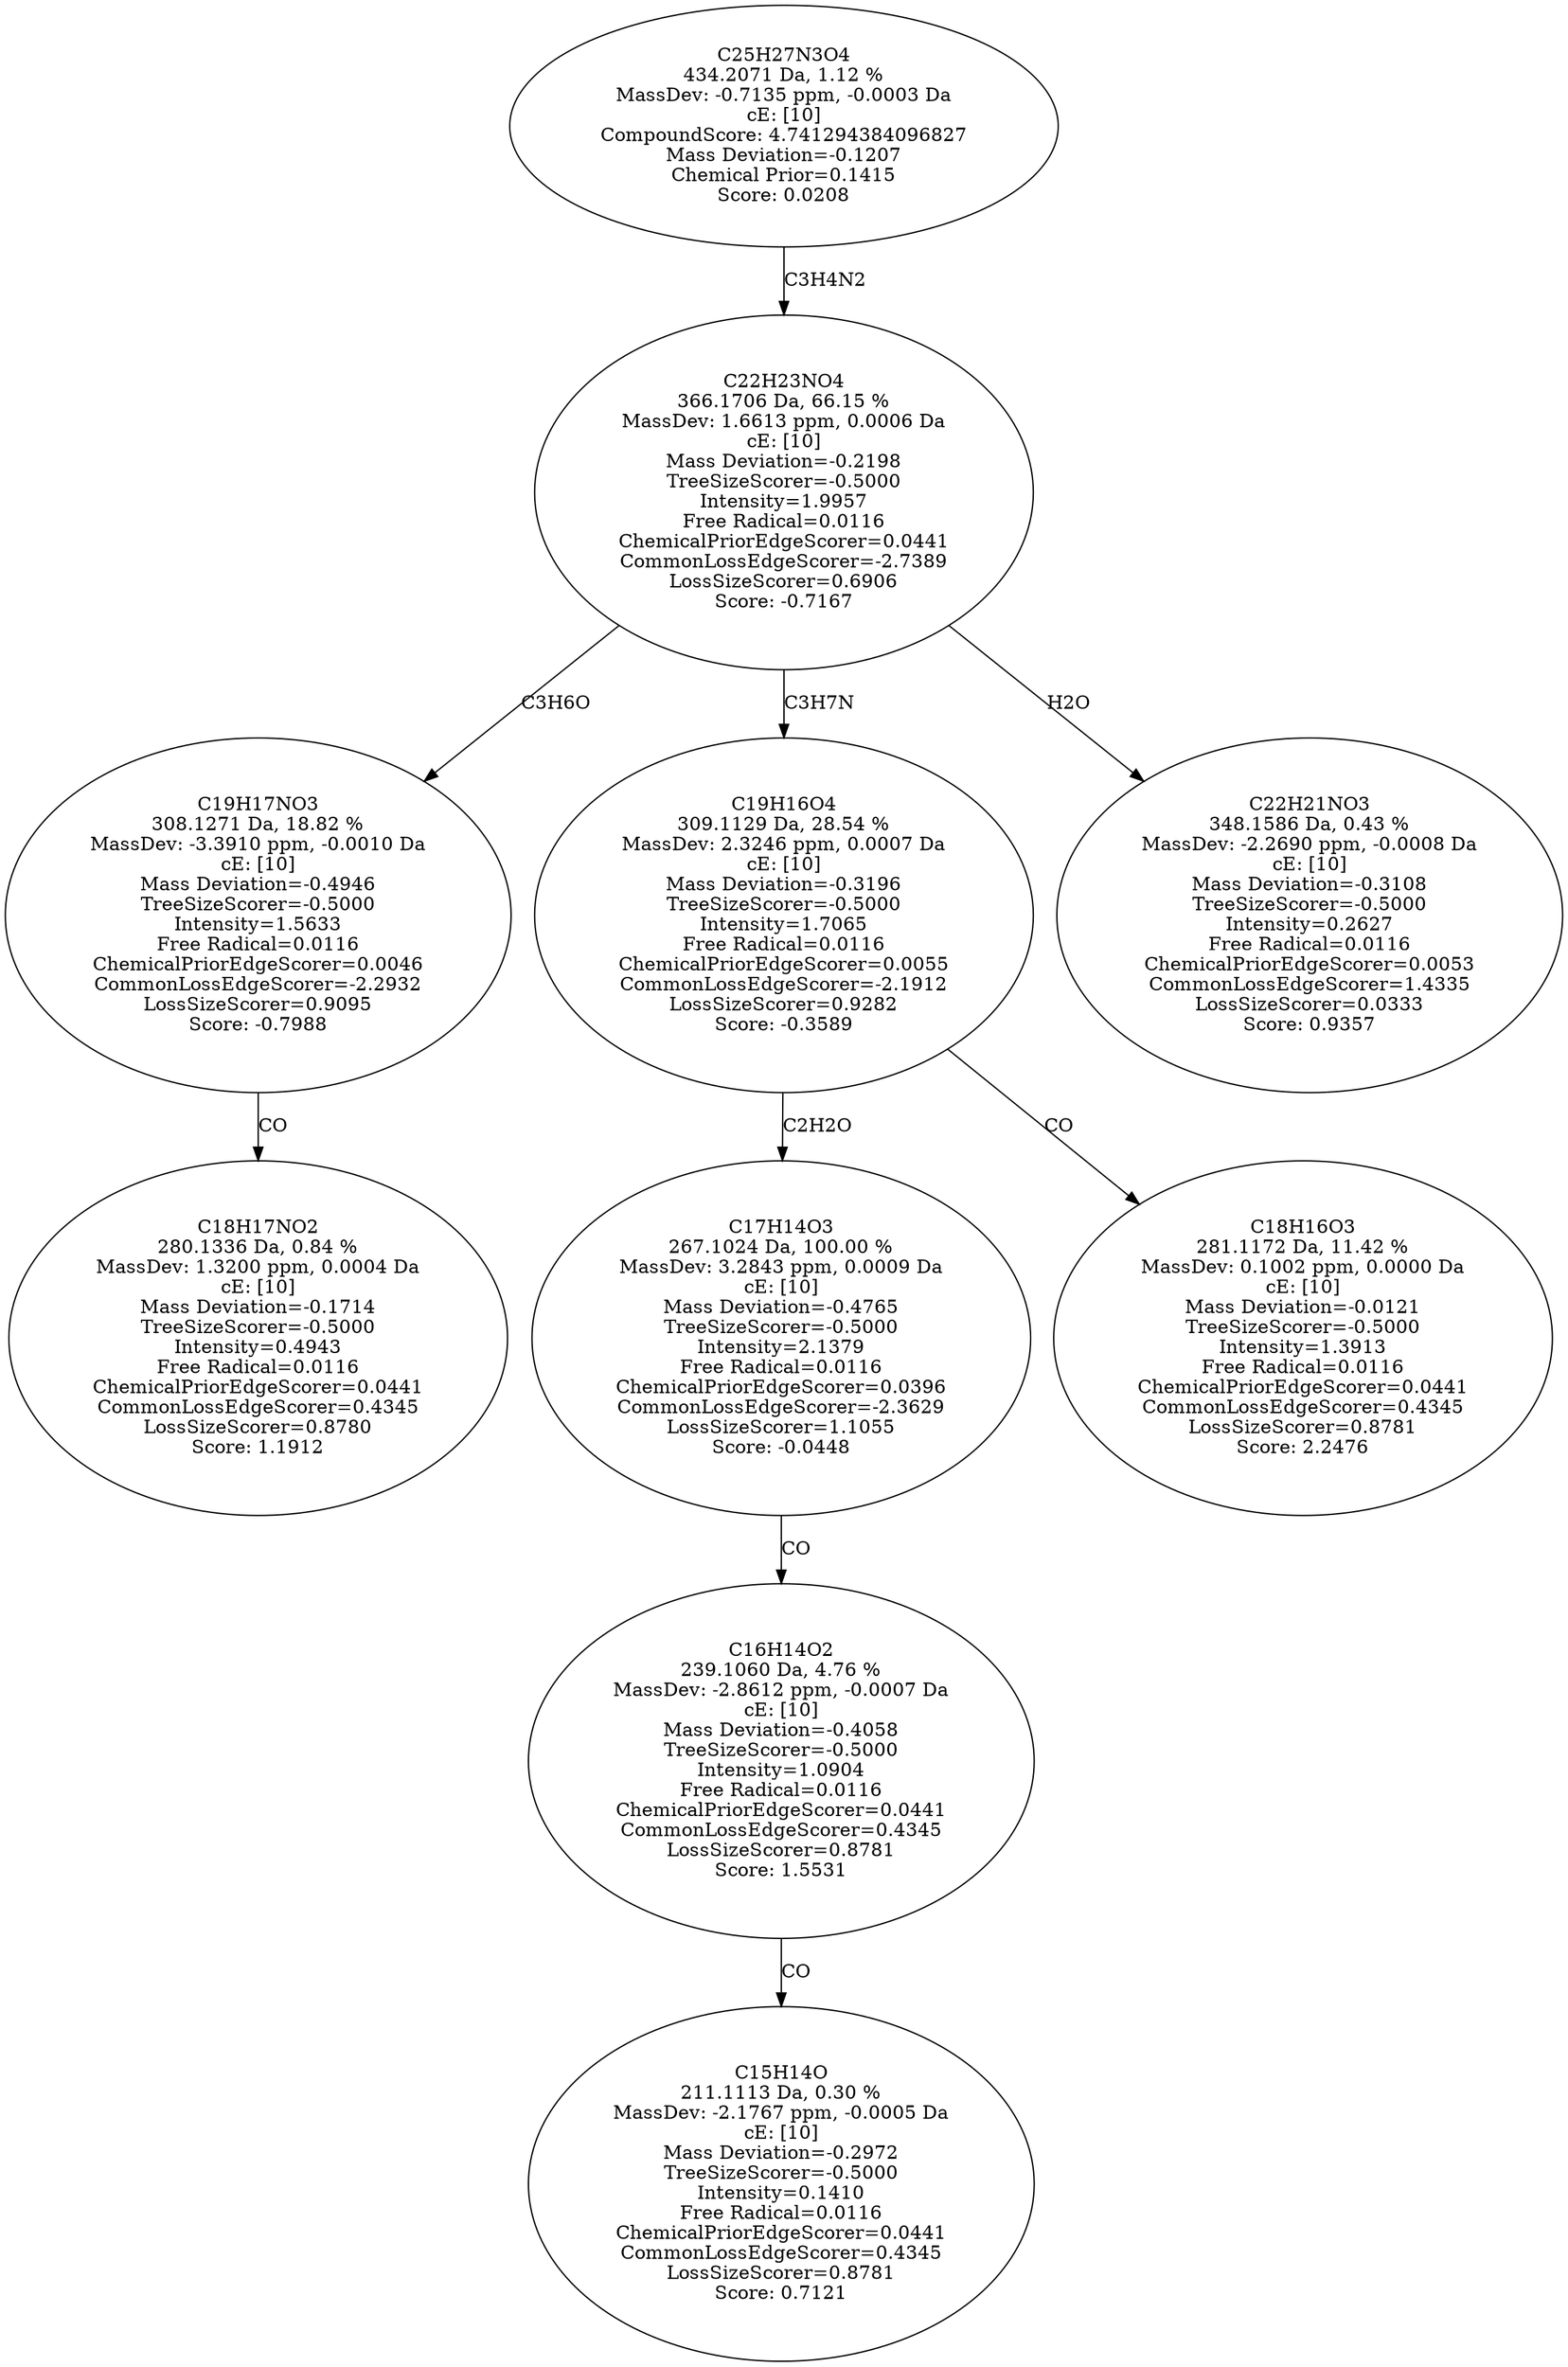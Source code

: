 strict digraph {
v1 [label="C18H17NO2\n280.1336 Da, 0.84 %\nMassDev: 1.3200 ppm, 0.0004 Da\ncE: [10]\nMass Deviation=-0.1714\nTreeSizeScorer=-0.5000\nIntensity=0.4943\nFree Radical=0.0116\nChemicalPriorEdgeScorer=0.0441\nCommonLossEdgeScorer=0.4345\nLossSizeScorer=0.8780\nScore: 1.1912"];
v2 [label="C19H17NO3\n308.1271 Da, 18.82 %\nMassDev: -3.3910 ppm, -0.0010 Da\ncE: [10]\nMass Deviation=-0.4946\nTreeSizeScorer=-0.5000\nIntensity=1.5633\nFree Radical=0.0116\nChemicalPriorEdgeScorer=0.0046\nCommonLossEdgeScorer=-2.2932\nLossSizeScorer=0.9095\nScore: -0.7988"];
v3 [label="C15H14O\n211.1113 Da, 0.30 %\nMassDev: -2.1767 ppm, -0.0005 Da\ncE: [10]\nMass Deviation=-0.2972\nTreeSizeScorer=-0.5000\nIntensity=0.1410\nFree Radical=0.0116\nChemicalPriorEdgeScorer=0.0441\nCommonLossEdgeScorer=0.4345\nLossSizeScorer=0.8781\nScore: 0.7121"];
v4 [label="C16H14O2\n239.1060 Da, 4.76 %\nMassDev: -2.8612 ppm, -0.0007 Da\ncE: [10]\nMass Deviation=-0.4058\nTreeSizeScorer=-0.5000\nIntensity=1.0904\nFree Radical=0.0116\nChemicalPriorEdgeScorer=0.0441\nCommonLossEdgeScorer=0.4345\nLossSizeScorer=0.8781\nScore: 1.5531"];
v5 [label="C17H14O3\n267.1024 Da, 100.00 %\nMassDev: 3.2843 ppm, 0.0009 Da\ncE: [10]\nMass Deviation=-0.4765\nTreeSizeScorer=-0.5000\nIntensity=2.1379\nFree Radical=0.0116\nChemicalPriorEdgeScorer=0.0396\nCommonLossEdgeScorer=-2.3629\nLossSizeScorer=1.1055\nScore: -0.0448"];
v6 [label="C18H16O3\n281.1172 Da, 11.42 %\nMassDev: 0.1002 ppm, 0.0000 Da\ncE: [10]\nMass Deviation=-0.0121\nTreeSizeScorer=-0.5000\nIntensity=1.3913\nFree Radical=0.0116\nChemicalPriorEdgeScorer=0.0441\nCommonLossEdgeScorer=0.4345\nLossSizeScorer=0.8781\nScore: 2.2476"];
v7 [label="C19H16O4\n309.1129 Da, 28.54 %\nMassDev: 2.3246 ppm, 0.0007 Da\ncE: [10]\nMass Deviation=-0.3196\nTreeSizeScorer=-0.5000\nIntensity=1.7065\nFree Radical=0.0116\nChemicalPriorEdgeScorer=0.0055\nCommonLossEdgeScorer=-2.1912\nLossSizeScorer=0.9282\nScore: -0.3589"];
v8 [label="C22H21NO3\n348.1586 Da, 0.43 %\nMassDev: -2.2690 ppm, -0.0008 Da\ncE: [10]\nMass Deviation=-0.3108\nTreeSizeScorer=-0.5000\nIntensity=0.2627\nFree Radical=0.0116\nChemicalPriorEdgeScorer=0.0053\nCommonLossEdgeScorer=1.4335\nLossSizeScorer=0.0333\nScore: 0.9357"];
v9 [label="C22H23NO4\n366.1706 Da, 66.15 %\nMassDev: 1.6613 ppm, 0.0006 Da\ncE: [10]\nMass Deviation=-0.2198\nTreeSizeScorer=-0.5000\nIntensity=1.9957\nFree Radical=0.0116\nChemicalPriorEdgeScorer=0.0441\nCommonLossEdgeScorer=-2.7389\nLossSizeScorer=0.6906\nScore: -0.7167"];
v10 [label="C25H27N3O4\n434.2071 Da, 1.12 %\nMassDev: -0.7135 ppm, -0.0003 Da\ncE: [10]\nCompoundScore: 4.741294384096827\nMass Deviation=-0.1207\nChemical Prior=0.1415\nScore: 0.0208"];
v2 -> v1 [label="CO"];
v9 -> v2 [label="C3H6O"];
v4 -> v3 [label="CO"];
v5 -> v4 [label="CO"];
v7 -> v5 [label="C2H2O"];
v7 -> v6 [label="CO"];
v9 -> v7 [label="C3H7N"];
v9 -> v8 [label="H2O"];
v10 -> v9 [label="C3H4N2"];
}